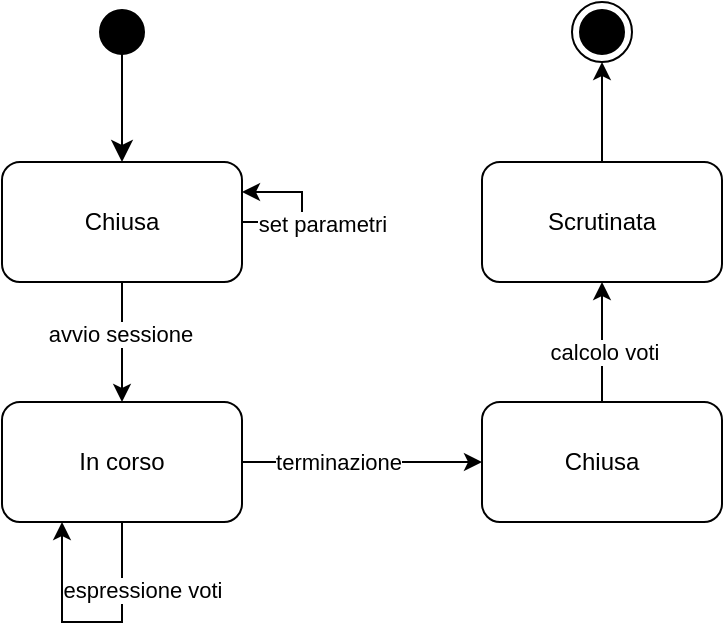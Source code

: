 <mxfile version="18.0.4" type="device"><diagram id="MIIsqiXKxvvdSB8ZDGqH" name="Page-1"><mxGraphModel dx="677" dy="416" grid="1" gridSize="10" guides="1" tooltips="1" connect="1" arrows="1" fold="1" page="1" pageScale="1" pageWidth="850" pageHeight="1100" math="0" shadow="0"><root><mxCell id="0"/><mxCell id="1" parent="0"/><mxCell id="ozWjz_o8Y0UIHkRjAlNn-6" style="edgeStyle=orthogonalEdgeStyle;rounded=0;orthogonalLoop=1;jettySize=auto;html=1;entryX=0.5;entryY=0;entryDx=0;entryDy=0;strokeColor=#000000;" edge="1" parent="1" source="ozWjz_o8Y0UIHkRjAlNn-1" target="ozWjz_o8Y0UIHkRjAlNn-5"><mxGeometry relative="1" as="geometry"/></mxCell><mxCell id="ozWjz_o8Y0UIHkRjAlNn-8" value="avvio sessione" style="edgeLabel;html=1;align=center;verticalAlign=middle;resizable=0;points=[];" vertex="1" connectable="0" parent="ozWjz_o8Y0UIHkRjAlNn-6"><mxGeometry x="-0.137" y="-1" relative="1" as="geometry"><mxPoint as="offset"/></mxGeometry></mxCell><mxCell id="ozWjz_o8Y0UIHkRjAlNn-1" value="Chiusa" style="rounded=1;whiteSpace=wrap;html=1;" vertex="1" parent="1"><mxGeometry x="320" y="360" width="120" height="60" as="geometry"/></mxCell><mxCell id="ozWjz_o8Y0UIHkRjAlNn-2" value="" style="ellipse;html=1;shape=startState;fillColor=#000000;strokeColor=default;" vertex="1" parent="1"><mxGeometry x="365" y="280" width="30" height="30" as="geometry"/></mxCell><mxCell id="ozWjz_o8Y0UIHkRjAlNn-3" value="" style="edgeStyle=orthogonalEdgeStyle;html=1;verticalAlign=bottom;endArrow=classic;endSize=8;strokeColor=#000000;rounded=0;endFill=1;" edge="1" parent="1"><mxGeometry relative="1" as="geometry"><mxPoint x="380" y="360" as="targetPoint"/><mxPoint x="380" y="300" as="sourcePoint"/></mxGeometry></mxCell><mxCell id="ozWjz_o8Y0UIHkRjAlNn-4" style="edgeStyle=orthogonalEdgeStyle;rounded=0;orthogonalLoop=1;jettySize=auto;html=1;entryX=1;entryY=0.25;entryDx=0;entryDy=0;strokeColor=#000000;exitX=1;exitY=0.5;exitDx=0;exitDy=0;" edge="1" parent="1" source="ozWjz_o8Y0UIHkRjAlNn-1" target="ozWjz_o8Y0UIHkRjAlNn-1"><mxGeometry relative="1" as="geometry"><Array as="points"><mxPoint x="470" y="390"/><mxPoint x="470" y="375"/></Array></mxGeometry></mxCell><mxCell id="ozWjz_o8Y0UIHkRjAlNn-9" value="set parametri" style="edgeLabel;html=1;align=center;verticalAlign=middle;resizable=0;points=[];" vertex="1" connectable="0" parent="ozWjz_o8Y0UIHkRjAlNn-4"><mxGeometry x="-0.079" relative="1" as="geometry"><mxPoint x="10" y="5" as="offset"/></mxGeometry></mxCell><mxCell id="ozWjz_o8Y0UIHkRjAlNn-13" style="edgeStyle=orthogonalEdgeStyle;rounded=0;orthogonalLoop=1;jettySize=auto;html=1;entryX=0;entryY=0.5;entryDx=0;entryDy=0;strokeColor=#000000;" edge="1" parent="1" source="ozWjz_o8Y0UIHkRjAlNn-5" target="ozWjz_o8Y0UIHkRjAlNn-12"><mxGeometry relative="1" as="geometry"/></mxCell><mxCell id="ozWjz_o8Y0UIHkRjAlNn-14" value="terminazione" style="edgeLabel;html=1;align=center;verticalAlign=middle;resizable=0;points=[];" vertex="1" connectable="0" parent="ozWjz_o8Y0UIHkRjAlNn-13"><mxGeometry x="-0.198" relative="1" as="geometry"><mxPoint as="offset"/></mxGeometry></mxCell><mxCell id="ozWjz_o8Y0UIHkRjAlNn-5" value="In corso" style="rounded=1;whiteSpace=wrap;html=1;" vertex="1" parent="1"><mxGeometry x="320" y="480" width="120" height="60" as="geometry"/></mxCell><mxCell id="ozWjz_o8Y0UIHkRjAlNn-10" style="edgeStyle=orthogonalEdgeStyle;rounded=0;orthogonalLoop=1;jettySize=auto;html=1;entryX=0.25;entryY=1;entryDx=0;entryDy=0;strokeColor=#000000;exitX=0.5;exitY=1;exitDx=0;exitDy=0;" edge="1" parent="1" source="ozWjz_o8Y0UIHkRjAlNn-5" target="ozWjz_o8Y0UIHkRjAlNn-5"><mxGeometry relative="1" as="geometry"><Array as="points"><mxPoint x="380" y="590"/><mxPoint x="350" y="590"/></Array></mxGeometry></mxCell><mxCell id="ozWjz_o8Y0UIHkRjAlNn-11" value="espressione voti" style="edgeLabel;html=1;align=center;verticalAlign=middle;resizable=0;points=[];" vertex="1" connectable="0" parent="ozWjz_o8Y0UIHkRjAlNn-10"><mxGeometry x="-0.475" y="-3" relative="1" as="geometry"><mxPoint x="13" as="offset"/></mxGeometry></mxCell><mxCell id="ozWjz_o8Y0UIHkRjAlNn-16" style="edgeStyle=orthogonalEdgeStyle;rounded=0;orthogonalLoop=1;jettySize=auto;html=1;entryX=0.5;entryY=1;entryDx=0;entryDy=0;strokeColor=#000000;" edge="1" parent="1" source="ozWjz_o8Y0UIHkRjAlNn-12"><mxGeometry relative="1" as="geometry"><mxPoint x="620" y="420" as="targetPoint"/></mxGeometry></mxCell><mxCell id="ozWjz_o8Y0UIHkRjAlNn-21" value="calcolo voti" style="edgeLabel;html=1;align=center;verticalAlign=middle;resizable=0;points=[];" vertex="1" connectable="0" parent="ozWjz_o8Y0UIHkRjAlNn-16"><mxGeometry x="-0.167" y="-1" relative="1" as="geometry"><mxPoint as="offset"/></mxGeometry></mxCell><mxCell id="ozWjz_o8Y0UIHkRjAlNn-12" value="Chiusa" style="rounded=1;whiteSpace=wrap;html=1;" vertex="1" parent="1"><mxGeometry x="560" y="480" width="120" height="60" as="geometry"/></mxCell><mxCell id="ozWjz_o8Y0UIHkRjAlNn-22" value="" style="ellipse;html=1;shape=endState;fillColor=#000000;strokeColor=#000000;" vertex="1" parent="1"><mxGeometry x="605" y="280" width="30" height="30" as="geometry"/></mxCell><mxCell id="ozWjz_o8Y0UIHkRjAlNn-24" style="edgeStyle=orthogonalEdgeStyle;rounded=0;orthogonalLoop=1;jettySize=auto;html=1;entryX=0.5;entryY=1;entryDx=0;entryDy=0;strokeColor=#000000;" edge="1" parent="1" source="ozWjz_o8Y0UIHkRjAlNn-23" target="ozWjz_o8Y0UIHkRjAlNn-22"><mxGeometry relative="1" as="geometry"/></mxCell><mxCell id="ozWjz_o8Y0UIHkRjAlNn-23" value="Scrutinata" style="rounded=1;whiteSpace=wrap;html=1;" vertex="1" parent="1"><mxGeometry x="560" y="360" width="120" height="60" as="geometry"/></mxCell></root></mxGraphModel></diagram></mxfile>